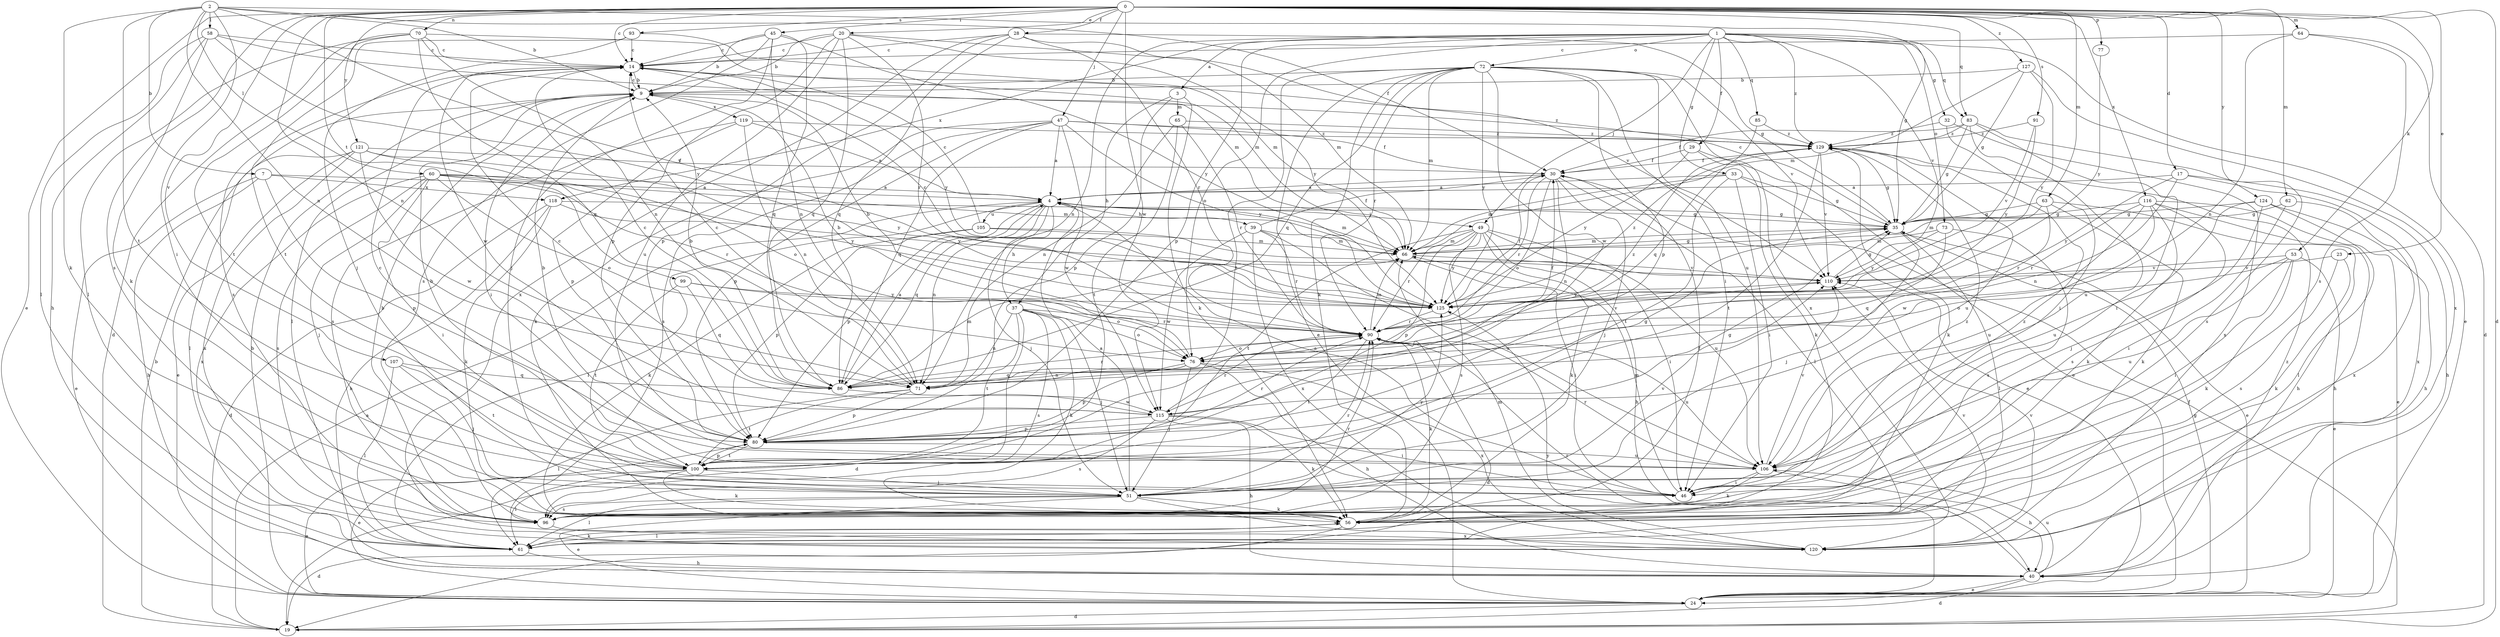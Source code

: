 strict digraph  {
0;
1;
2;
3;
4;
7;
9;
14;
17;
19;
20;
23;
24;
28;
29;
30;
32;
33;
35;
37;
39;
40;
45;
46;
47;
49;
51;
53;
56;
58;
60;
61;
62;
63;
64;
65;
66;
70;
71;
72;
73;
76;
77;
80;
83;
85;
86;
90;
91;
93;
96;
99;
100;
105;
106;
107;
110;
115;
116;
118;
119;
120;
121;
124;
125;
127;
129;
0 -> 14  [label=c];
0 -> 17  [label=d];
0 -> 19  [label=d];
0 -> 20  [label=e];
0 -> 23  [label=e];
0 -> 24  [label=e];
0 -> 28  [label=f];
0 -> 45  [label=i];
0 -> 47  [label=j];
0 -> 53  [label=k];
0 -> 62  [label=m];
0 -> 63  [label=m];
0 -> 64  [label=m];
0 -> 70  [label=n];
0 -> 71  [label=n];
0 -> 77  [label=p];
0 -> 83  [label=q];
0 -> 91  [label=s];
0 -> 93  [label=s];
0 -> 96  [label=s];
0 -> 99  [label=t];
0 -> 107  [label=v];
0 -> 115  [label=w];
0 -> 116  [label=x];
0 -> 121  [label=y];
0 -> 124  [label=y];
0 -> 127  [label=z];
1 -> 3  [label=a];
1 -> 24  [label=e];
1 -> 29  [label=f];
1 -> 32  [label=g];
1 -> 33  [label=g];
1 -> 49  [label=j];
1 -> 71  [label=n];
1 -> 72  [label=o];
1 -> 73  [label=o];
1 -> 76  [label=o];
1 -> 80  [label=p];
1 -> 83  [label=q];
1 -> 85  [label=q];
1 -> 110  [label=v];
1 -> 118  [label=x];
1 -> 129  [label=z];
2 -> 7  [label=b];
2 -> 9  [label=b];
2 -> 30  [label=f];
2 -> 35  [label=g];
2 -> 46  [label=i];
2 -> 56  [label=k];
2 -> 58  [label=l];
2 -> 60  [label=l];
2 -> 71  [label=n];
2 -> 100  [label=t];
2 -> 125  [label=y];
3 -> 37  [label=h];
3 -> 56  [label=k];
3 -> 65  [label=m];
3 -> 80  [label=p];
4 -> 35  [label=g];
4 -> 37  [label=h];
4 -> 39  [label=h];
4 -> 49  [label=j];
4 -> 51  [label=j];
4 -> 61  [label=l];
4 -> 66  [label=m];
4 -> 71  [label=n];
4 -> 80  [label=p];
4 -> 86  [label=q];
4 -> 105  [label=u];
7 -> 4  [label=a];
7 -> 24  [label=e];
7 -> 40  [label=h];
7 -> 80  [label=p];
7 -> 118  [label=x];
9 -> 14  [label=c];
9 -> 46  [label=i];
9 -> 61  [label=l];
9 -> 119  [label=x];
9 -> 129  [label=z];
14 -> 9  [label=b];
14 -> 96  [label=s];
14 -> 115  [label=w];
14 -> 125  [label=y];
17 -> 4  [label=a];
17 -> 40  [label=h];
17 -> 71  [label=n];
17 -> 120  [label=x];
17 -> 125  [label=y];
19 -> 4  [label=a];
19 -> 9  [label=b];
19 -> 30  [label=f];
20 -> 9  [label=b];
20 -> 14  [label=c];
20 -> 80  [label=p];
20 -> 86  [label=q];
20 -> 90  [label=r];
20 -> 106  [label=u];
20 -> 110  [label=v];
20 -> 125  [label=y];
23 -> 56  [label=k];
23 -> 96  [label=s];
23 -> 110  [label=v];
24 -> 9  [label=b];
24 -> 19  [label=d];
24 -> 35  [label=g];
24 -> 125  [label=y];
28 -> 14  [label=c];
28 -> 35  [label=g];
28 -> 66  [label=m];
28 -> 80  [label=p];
28 -> 86  [label=q];
28 -> 90  [label=r];
28 -> 120  [label=x];
29 -> 24  [label=e];
29 -> 30  [label=f];
29 -> 56  [label=k];
29 -> 125  [label=y];
30 -> 4  [label=a];
30 -> 51  [label=j];
30 -> 61  [label=l];
30 -> 71  [label=n];
30 -> 76  [label=o];
30 -> 90  [label=r];
32 -> 46  [label=i];
32 -> 120  [label=x];
32 -> 129  [label=z];
33 -> 4  [label=a];
33 -> 24  [label=e];
33 -> 35  [label=g];
33 -> 46  [label=i];
33 -> 66  [label=m];
33 -> 100  [label=t];
35 -> 14  [label=c];
35 -> 24  [label=e];
35 -> 51  [label=j];
35 -> 61  [label=l];
35 -> 66  [label=m];
37 -> 19  [label=d];
37 -> 51  [label=j];
37 -> 56  [label=k];
37 -> 71  [label=n];
37 -> 76  [label=o];
37 -> 90  [label=r];
37 -> 96  [label=s];
37 -> 100  [label=t];
39 -> 30  [label=f];
39 -> 66  [label=m];
39 -> 90  [label=r];
39 -> 106  [label=u];
39 -> 115  [label=w];
39 -> 120  [label=x];
40 -> 19  [label=d];
40 -> 24  [label=e];
40 -> 90  [label=r];
40 -> 106  [label=u];
40 -> 129  [label=z];
45 -> 9  [label=b];
45 -> 14  [label=c];
45 -> 51  [label=j];
45 -> 71  [label=n];
45 -> 86  [label=q];
45 -> 96  [label=s];
45 -> 125  [label=y];
46 -> 4  [label=a];
46 -> 66  [label=m];
46 -> 129  [label=z];
47 -> 4  [label=a];
47 -> 30  [label=f];
47 -> 56  [label=k];
47 -> 80  [label=p];
47 -> 86  [label=q];
47 -> 96  [label=s];
47 -> 115  [label=w];
47 -> 125  [label=y];
47 -> 129  [label=z];
49 -> 40  [label=h];
49 -> 46  [label=i];
49 -> 56  [label=k];
49 -> 66  [label=m];
49 -> 80  [label=p];
49 -> 90  [label=r];
49 -> 96  [label=s];
49 -> 100  [label=t];
49 -> 106  [label=u];
49 -> 125  [label=y];
51 -> 4  [label=a];
51 -> 24  [label=e];
51 -> 56  [label=k];
51 -> 61  [label=l];
51 -> 90  [label=r];
51 -> 96  [label=s];
51 -> 110  [label=v];
51 -> 120  [label=x];
51 -> 125  [label=y];
51 -> 129  [label=z];
53 -> 24  [label=e];
53 -> 46  [label=i];
53 -> 56  [label=k];
53 -> 76  [label=o];
53 -> 106  [label=u];
53 -> 110  [label=v];
56 -> 19  [label=d];
56 -> 30  [label=f];
56 -> 61  [label=l];
58 -> 14  [label=c];
58 -> 40  [label=h];
58 -> 56  [label=k];
58 -> 61  [label=l];
58 -> 66  [label=m];
58 -> 125  [label=y];
60 -> 4  [label=a];
60 -> 46  [label=i];
60 -> 51  [label=j];
60 -> 66  [label=m];
60 -> 76  [label=o];
60 -> 90  [label=r];
60 -> 96  [label=s];
60 -> 120  [label=x];
60 -> 125  [label=y];
61 -> 40  [label=h];
61 -> 56  [label=k];
61 -> 110  [label=v];
62 -> 35  [label=g];
62 -> 46  [label=i];
62 -> 120  [label=x];
63 -> 35  [label=g];
63 -> 40  [label=h];
63 -> 56  [label=k];
63 -> 66  [label=m];
63 -> 90  [label=r];
64 -> 14  [label=c];
64 -> 19  [label=d];
64 -> 71  [label=n];
64 -> 96  [label=s];
65 -> 71  [label=n];
65 -> 90  [label=r];
65 -> 100  [label=t];
65 -> 129  [label=z];
66 -> 35  [label=g];
66 -> 46  [label=i];
66 -> 110  [label=v];
70 -> 14  [label=c];
70 -> 19  [label=d];
70 -> 61  [label=l];
70 -> 66  [label=m];
70 -> 71  [label=n];
70 -> 86  [label=q];
70 -> 100  [label=t];
71 -> 14  [label=c];
71 -> 61  [label=l];
71 -> 80  [label=p];
71 -> 100  [label=t];
72 -> 9  [label=b];
72 -> 24  [label=e];
72 -> 46  [label=i];
72 -> 56  [label=k];
72 -> 66  [label=m];
72 -> 80  [label=p];
72 -> 86  [label=q];
72 -> 90  [label=r];
72 -> 100  [label=t];
72 -> 106  [label=u];
72 -> 110  [label=v];
72 -> 115  [label=w];
72 -> 120  [label=x];
72 -> 125  [label=y];
73 -> 66  [label=m];
73 -> 86  [label=q];
73 -> 96  [label=s];
73 -> 125  [label=y];
76 -> 9  [label=b];
76 -> 30  [label=f];
76 -> 40  [label=h];
76 -> 51  [label=j];
76 -> 71  [label=n];
76 -> 80  [label=p];
76 -> 86  [label=q];
76 -> 120  [label=x];
76 -> 129  [label=z];
77 -> 125  [label=y];
80 -> 9  [label=b];
80 -> 24  [label=e];
80 -> 35  [label=g];
80 -> 90  [label=r];
80 -> 100  [label=t];
80 -> 106  [label=u];
83 -> 30  [label=f];
83 -> 35  [label=g];
83 -> 46  [label=i];
83 -> 96  [label=s];
83 -> 106  [label=u];
83 -> 129  [label=z];
85 -> 86  [label=q];
85 -> 129  [label=z];
86 -> 4  [label=a];
86 -> 9  [label=b];
86 -> 14  [label=c];
86 -> 66  [label=m];
86 -> 90  [label=r];
86 -> 115  [label=w];
90 -> 9  [label=b];
90 -> 19  [label=d];
90 -> 56  [label=k];
90 -> 66  [label=m];
90 -> 76  [label=o];
90 -> 100  [label=t];
90 -> 106  [label=u];
90 -> 110  [label=v];
91 -> 110  [label=v];
91 -> 125  [label=y];
91 -> 129  [label=z];
93 -> 14  [label=c];
93 -> 51  [label=j];
93 -> 66  [label=m];
93 -> 100  [label=t];
96 -> 9  [label=b];
96 -> 90  [label=r];
96 -> 120  [label=x];
99 -> 76  [label=o];
99 -> 86  [label=q];
99 -> 100  [label=t];
99 -> 125  [label=y];
100 -> 9  [label=b];
100 -> 24  [label=e];
100 -> 51  [label=j];
100 -> 56  [label=k];
100 -> 61  [label=l];
100 -> 80  [label=p];
105 -> 14  [label=c];
105 -> 56  [label=k];
105 -> 66  [label=m];
105 -> 80  [label=p];
105 -> 110  [label=v];
106 -> 14  [label=c];
106 -> 40  [label=h];
106 -> 46  [label=i];
106 -> 56  [label=k];
106 -> 90  [label=r];
106 -> 110  [label=v];
107 -> 51  [label=j];
107 -> 61  [label=l];
107 -> 86  [label=q];
107 -> 100  [label=t];
110 -> 35  [label=g];
110 -> 125  [label=y];
115 -> 14  [label=c];
115 -> 35  [label=g];
115 -> 40  [label=h];
115 -> 46  [label=i];
115 -> 56  [label=k];
115 -> 80  [label=p];
115 -> 90  [label=r];
115 -> 96  [label=s];
116 -> 24  [label=e];
116 -> 35  [label=g];
116 -> 40  [label=h];
116 -> 56  [label=k];
116 -> 90  [label=r];
116 -> 96  [label=s];
116 -> 106  [label=u];
116 -> 115  [label=w];
118 -> 19  [label=d];
118 -> 35  [label=g];
118 -> 40  [label=h];
118 -> 56  [label=k];
118 -> 110  [label=v];
119 -> 4  [label=a];
119 -> 71  [label=n];
119 -> 80  [label=p];
119 -> 96  [label=s];
119 -> 129  [label=z];
120 -> 66  [label=m];
120 -> 110  [label=v];
121 -> 24  [label=e];
121 -> 30  [label=f];
121 -> 61  [label=l];
121 -> 76  [label=o];
121 -> 115  [label=w];
121 -> 120  [label=x];
121 -> 125  [label=y];
124 -> 35  [label=g];
124 -> 40  [label=h];
124 -> 51  [label=j];
124 -> 61  [label=l];
124 -> 106  [label=u];
125 -> 14  [label=c];
125 -> 30  [label=f];
125 -> 90  [label=r];
125 -> 129  [label=z];
127 -> 9  [label=b];
127 -> 35  [label=g];
127 -> 66  [label=m];
127 -> 120  [label=x];
127 -> 125  [label=y];
129 -> 30  [label=f];
129 -> 35  [label=g];
129 -> 56  [label=k];
129 -> 100  [label=t];
129 -> 106  [label=u];
129 -> 110  [label=v];
}
